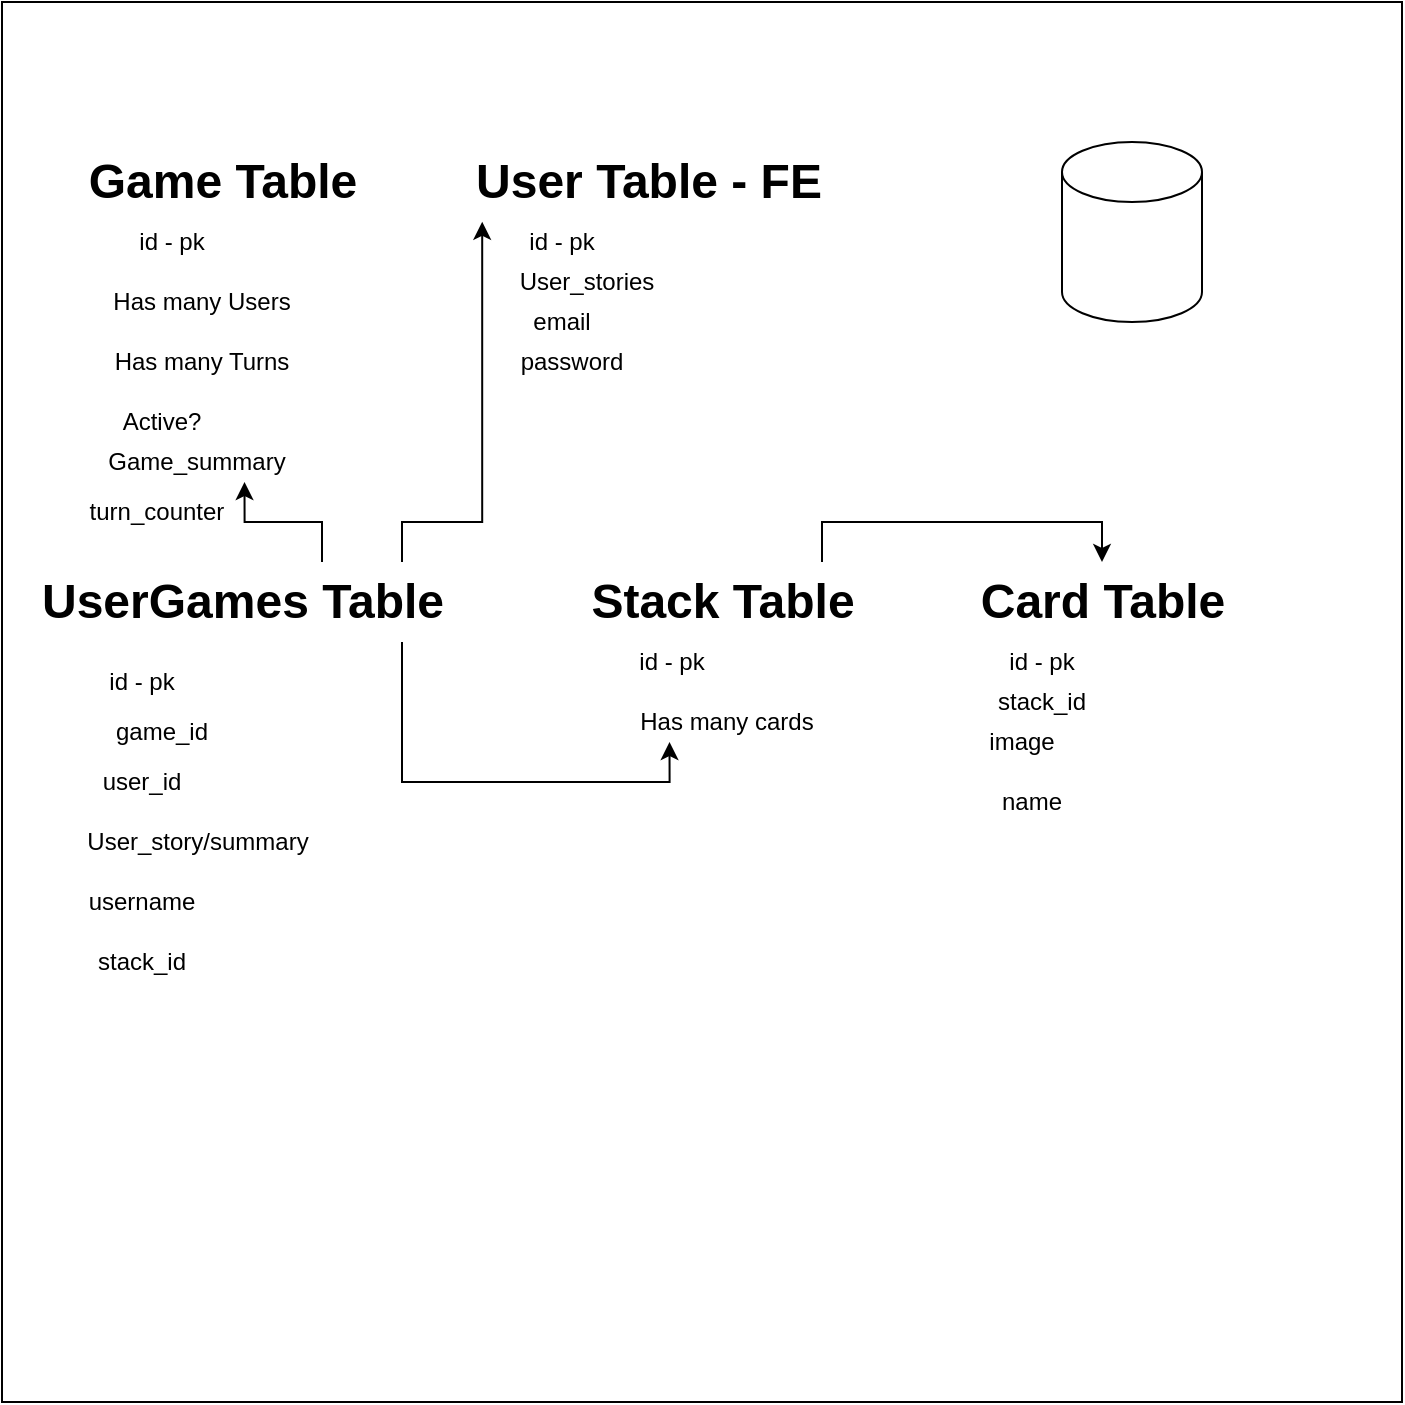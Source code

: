 <mxfile>
    <diagram id="eW4yQkm-LDh8UukcXhk5" name="Page-1">
        <mxGraphModel dx="946" dy="558" grid="1" gridSize="10" guides="1" tooltips="1" connect="1" arrows="1" fold="1" page="1" pageScale="1" pageWidth="850" pageHeight="1100" math="0" shadow="0">
            <root>
                <mxCell id="0"/>
                <mxCell id="1" parent="0"/>
                <mxCell id="2" value="" style="whiteSpace=wrap;html=1;aspect=fixed;fontStyle=0" vertex="1" parent="1">
                    <mxGeometry x="110" y="10" width="700" height="700" as="geometry"/>
                </mxCell>
                <mxCell id="3" value="Game Table" style="text;strokeColor=none;fillColor=none;html=1;fontSize=24;fontStyle=1;verticalAlign=middle;align=center;" vertex="1" parent="1">
                    <mxGeometry x="170" y="80" width="100" height="40" as="geometry"/>
                </mxCell>
                <mxCell id="4" value="Has many Users" style="text;html=1;strokeColor=none;fillColor=none;align=center;verticalAlign=middle;whiteSpace=wrap;rounded=0;" vertex="1" parent="1">
                    <mxGeometry x="160" y="150" width="100" height="20" as="geometry"/>
                </mxCell>
                <mxCell id="5" value="Has many Turns" style="text;html=1;strokeColor=none;fillColor=none;align=center;verticalAlign=middle;whiteSpace=wrap;rounded=0;" vertex="1" parent="1">
                    <mxGeometry x="150" y="180" width="120" height="20" as="geometry"/>
                </mxCell>
                <mxCell id="7" value="id - pk" style="text;html=1;strokeColor=none;fillColor=none;align=center;verticalAlign=middle;whiteSpace=wrap;rounded=0;" vertex="1" parent="1">
                    <mxGeometry x="160" y="120" width="70" height="20" as="geometry"/>
                </mxCell>
                <mxCell id="8" value="User Table - FE" style="text;strokeColor=none;fillColor=none;html=1;fontSize=24;fontStyle=1;verticalAlign=middle;align=center;" vertex="1" parent="1">
                    <mxGeometry x="375" y="80" width="115" height="40" as="geometry"/>
                </mxCell>
                <mxCell id="10" value="" style="shape=cylinder3;whiteSpace=wrap;html=1;boundedLbl=1;backgroundOutline=1;size=15;" vertex="1" parent="1">
                    <mxGeometry x="640" y="80" width="70" height="90" as="geometry"/>
                </mxCell>
                <mxCell id="50" style="edgeStyle=orthogonalEdgeStyle;rounded=0;orthogonalLoop=1;jettySize=auto;html=1;exitX=1;exitY=0;exitDx=0;exitDy=0;entryX=0.343;entryY=0.157;entryDx=0;entryDy=0;entryPerimeter=0;" edge="1" parent="1" source="11" target="2">
                    <mxGeometry relative="1" as="geometry"/>
                </mxCell>
                <mxCell id="52" style="edgeStyle=orthogonalEdgeStyle;rounded=0;orthogonalLoop=1;jettySize=auto;html=1;exitX=0.75;exitY=0;exitDx=0;exitDy=0;entryX=0.75;entryY=1;entryDx=0;entryDy=0;" edge="1" parent="1" source="11" target="30">
                    <mxGeometry relative="1" as="geometry"/>
                </mxCell>
                <mxCell id="53" style="edgeStyle=orthogonalEdgeStyle;rounded=0;orthogonalLoop=1;jettySize=auto;html=1;exitX=1;exitY=1;exitDx=0;exitDy=0;entryX=0.25;entryY=1;entryDx=0;entryDy=0;" edge="1" parent="1" source="11" target="40">
                    <mxGeometry relative="1" as="geometry"/>
                </mxCell>
                <mxCell id="11" value="UserGames Table" style="text;strokeColor=none;fillColor=none;html=1;fontSize=24;fontStyle=1;verticalAlign=middle;align=center;" vertex="1" parent="1">
                    <mxGeometry x="150" y="290" width="160" height="40" as="geometry"/>
                </mxCell>
                <mxCell id="16" value="id - pk" style="text;html=1;strokeColor=none;fillColor=none;align=center;verticalAlign=middle;whiteSpace=wrap;rounded=0;" vertex="1" parent="1">
                    <mxGeometry x="160" y="340" width="40" height="20" as="geometry"/>
                </mxCell>
                <mxCell id="17" value="game_id" style="text;html=1;strokeColor=none;fillColor=none;align=center;verticalAlign=middle;whiteSpace=wrap;rounded=0;" vertex="1" parent="1">
                    <mxGeometry x="170" y="370" width="40" height="10" as="geometry"/>
                </mxCell>
                <mxCell id="18" value="user_id" style="text;html=1;strokeColor=none;fillColor=none;align=center;verticalAlign=middle;whiteSpace=wrap;rounded=0;" vertex="1" parent="1">
                    <mxGeometry x="160" y="390" width="40" height="20" as="geometry"/>
                </mxCell>
                <mxCell id="21" value="id - pk" style="text;html=1;strokeColor=none;fillColor=none;align=center;verticalAlign=middle;whiteSpace=wrap;rounded=0;" vertex="1" parent="1">
                    <mxGeometry x="370" y="120" width="40" height="20" as="geometry"/>
                </mxCell>
                <mxCell id="56" style="edgeStyle=orthogonalEdgeStyle;rounded=0;orthogonalLoop=1;jettySize=auto;html=1;exitX=1;exitY=0;exitDx=0;exitDy=0;entryX=0.5;entryY=0;entryDx=0;entryDy=0;" edge="1" parent="1" source="23" target="24">
                    <mxGeometry relative="1" as="geometry"/>
                </mxCell>
                <mxCell id="23" value="Stack Table" style="text;strokeColor=none;fillColor=none;html=1;fontSize=24;fontStyle=1;verticalAlign=middle;align=center;" vertex="1" parent="1">
                    <mxGeometry x="420" y="290" width="100" height="40" as="geometry"/>
                </mxCell>
                <mxCell id="24" value="Card Table" style="text;strokeColor=none;fillColor=none;html=1;fontSize=24;fontStyle=1;verticalAlign=middle;align=center;" vertex="1" parent="1">
                    <mxGeometry x="610" y="290" width="100" height="40" as="geometry"/>
                </mxCell>
                <mxCell id="25" value="id - pk" style="text;html=1;strokeColor=none;fillColor=none;align=center;verticalAlign=middle;whiteSpace=wrap;rounded=0;" vertex="1" parent="1">
                    <mxGeometry x="425" y="330" width="40" height="20" as="geometry"/>
                </mxCell>
                <mxCell id="26" value="id - pk" style="text;html=1;strokeColor=none;fillColor=none;align=center;verticalAlign=middle;whiteSpace=wrap;rounded=0;" vertex="1" parent="1">
                    <mxGeometry x="610" y="330" width="40" height="20" as="geometry"/>
                </mxCell>
                <mxCell id="28" value="Active?" style="text;html=1;strokeColor=none;fillColor=none;align=center;verticalAlign=middle;whiteSpace=wrap;rounded=0;" vertex="1" parent="1">
                    <mxGeometry x="170" y="210" width="40" height="20" as="geometry"/>
                </mxCell>
                <mxCell id="30" value="Game_summary" style="text;html=1;strokeColor=none;fillColor=none;align=center;verticalAlign=middle;whiteSpace=wrap;rounded=0;" vertex="1" parent="1">
                    <mxGeometry x="160" y="230" width="95" height="20" as="geometry"/>
                </mxCell>
                <mxCell id="31" value="User_story/summary" style="text;html=1;strokeColor=none;fillColor=none;align=center;verticalAlign=middle;whiteSpace=wrap;rounded=0;" vertex="1" parent="1">
                    <mxGeometry x="167.5" y="420" width="80" height="20" as="geometry"/>
                </mxCell>
                <mxCell id="32" value="User_stories" style="text;html=1;strokeColor=none;fillColor=none;align=center;verticalAlign=middle;whiteSpace=wrap;rounded=0;" vertex="1" parent="1">
                    <mxGeometry x="375" y="140" width="55" height="20" as="geometry"/>
                </mxCell>
                <mxCell id="35" value="email" style="text;html=1;strokeColor=none;fillColor=none;align=center;verticalAlign=middle;whiteSpace=wrap;rounded=0;" vertex="1" parent="1">
                    <mxGeometry x="370" y="160" width="40" height="20" as="geometry"/>
                </mxCell>
                <mxCell id="36" value="password" style="text;html=1;strokeColor=none;fillColor=none;align=center;verticalAlign=middle;whiteSpace=wrap;rounded=0;" vertex="1" parent="1">
                    <mxGeometry x="375" y="180" width="40" height="20" as="geometry"/>
                </mxCell>
                <mxCell id="37" value="username" style="text;html=1;strokeColor=none;fillColor=none;align=center;verticalAlign=middle;whiteSpace=wrap;rounded=0;" vertex="1" parent="1">
                    <mxGeometry x="160" y="450" width="40" height="20" as="geometry"/>
                </mxCell>
                <mxCell id="39" value="stack_id" style="text;html=1;strokeColor=none;fillColor=none;align=center;verticalAlign=middle;whiteSpace=wrap;rounded=0;" vertex="1" parent="1">
                    <mxGeometry x="160" y="480" width="40" height="20" as="geometry"/>
                </mxCell>
                <mxCell id="40" value="Has many cards" style="text;html=1;strokeColor=none;fillColor=none;align=center;verticalAlign=middle;whiteSpace=wrap;rounded=0;" vertex="1" parent="1">
                    <mxGeometry x="415" y="360" width="115" height="20" as="geometry"/>
                </mxCell>
                <mxCell id="46" value="stack_id" style="text;html=1;strokeColor=none;fillColor=none;align=center;verticalAlign=middle;whiteSpace=wrap;rounded=0;" vertex="1" parent="1">
                    <mxGeometry x="610" y="350" width="40" height="20" as="geometry"/>
                </mxCell>
                <mxCell id="47" value="image" style="text;html=1;strokeColor=none;fillColor=none;align=center;verticalAlign=middle;whiteSpace=wrap;rounded=0;" vertex="1" parent="1">
                    <mxGeometry x="600" y="370" width="40" height="20" as="geometry"/>
                </mxCell>
                <mxCell id="54" value="name" style="text;html=1;strokeColor=none;fillColor=none;align=center;verticalAlign=middle;whiteSpace=wrap;rounded=0;" vertex="1" parent="1">
                    <mxGeometry x="600" y="400" width="50" height="20" as="geometry"/>
                </mxCell>
                <mxCell id="57" value="turn_counter" style="text;html=1;strokeColor=none;fillColor=none;align=center;verticalAlign=middle;whiteSpace=wrap;rounded=0;" vertex="1" parent="1">
                    <mxGeometry x="150" y="250" width="75" height="30" as="geometry"/>
                </mxCell>
            </root>
        </mxGraphModel>
    </diagram>
</mxfile>
